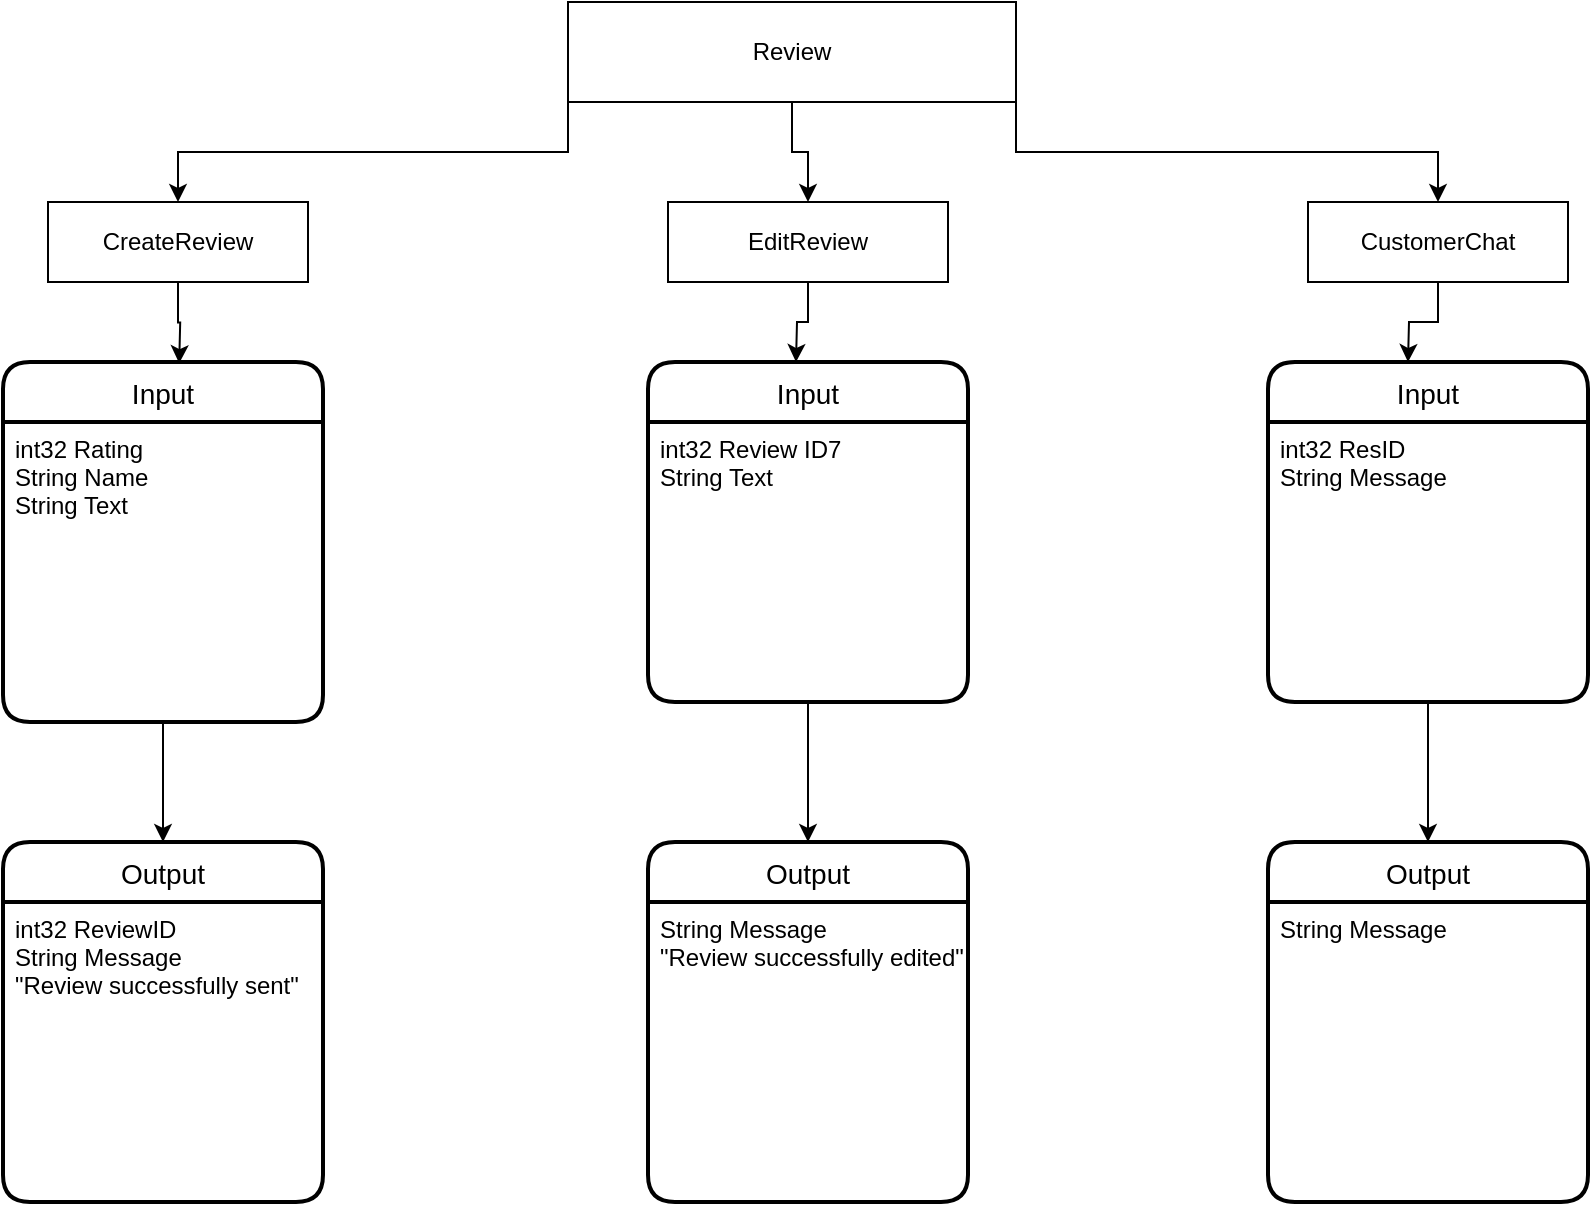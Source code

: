 <mxfile version="20.8.0" type="github">
  <diagram id="yPRYGINcR41YkLkrkWzm" name="Page-1">
    <mxGraphModel dx="1221" dy="668" grid="1" gridSize="10" guides="1" tooltips="1" connect="1" arrows="1" fold="1" page="1" pageScale="1" pageWidth="827" pageHeight="1169" math="0" shadow="0">
      <root>
        <mxCell id="0" />
        <mxCell id="1" parent="0" />
        <mxCell id="BkhquwXq415pxa2naG0l-1" style="edgeStyle=orthogonalEdgeStyle;rounded=0;orthogonalLoop=1;jettySize=auto;html=1;exitX=0.5;exitY=1;exitDx=0;exitDy=0;entryX=0.453;entryY=0.003;entryDx=0;entryDy=0;entryPerimeter=0;" edge="1" parent="1" source="BkhquwXq415pxa2naG0l-2">
          <mxGeometry relative="1" as="geometry">
            <mxPoint x="105.6" y="190.6" as="targetPoint" />
          </mxGeometry>
        </mxCell>
        <mxCell id="BkhquwXq415pxa2naG0l-2" value="CreateReview" style="rounded=0;whiteSpace=wrap;html=1;" vertex="1" parent="1">
          <mxGeometry x="40" y="110" width="130" height="40" as="geometry" />
        </mxCell>
        <mxCell id="BkhquwXq415pxa2naG0l-3" style="edgeStyle=orthogonalEdgeStyle;rounded=0;orthogonalLoop=1;jettySize=auto;html=1;exitX=0.5;exitY=1;exitDx=0;exitDy=0;" edge="1" parent="1" source="BkhquwXq415pxa2naG0l-4">
          <mxGeometry relative="1" as="geometry">
            <mxPoint x="414" y="190" as="targetPoint" />
          </mxGeometry>
        </mxCell>
        <mxCell id="BkhquwXq415pxa2naG0l-4" value="EditReview" style="rounded=0;whiteSpace=wrap;html=1;" vertex="1" parent="1">
          <mxGeometry x="350" y="110" width="140" height="40" as="geometry" />
        </mxCell>
        <mxCell id="BkhquwXq415pxa2naG0l-5" style="edgeStyle=orthogonalEdgeStyle;rounded=0;orthogonalLoop=1;jettySize=auto;html=1;exitX=0.5;exitY=1;exitDx=0;exitDy=0;" edge="1" parent="1" source="BkhquwXq415pxa2naG0l-6">
          <mxGeometry relative="1" as="geometry">
            <mxPoint x="720" y="190" as="targetPoint" />
          </mxGeometry>
        </mxCell>
        <mxCell id="BkhquwXq415pxa2naG0l-6" value="CustomerChat" style="rounded=0;whiteSpace=wrap;html=1;" vertex="1" parent="1">
          <mxGeometry x="670" y="110" width="130" height="40" as="geometry" />
        </mxCell>
        <mxCell id="BkhquwXq415pxa2naG0l-7" style="edgeStyle=orthogonalEdgeStyle;rounded=0;orthogonalLoop=1;jettySize=auto;html=1;exitX=0;exitY=1;exitDx=0;exitDy=0;" edge="1" parent="1" source="BkhquwXq415pxa2naG0l-10" target="BkhquwXq415pxa2naG0l-2">
          <mxGeometry relative="1" as="geometry" />
        </mxCell>
        <mxCell id="BkhquwXq415pxa2naG0l-8" style="edgeStyle=orthogonalEdgeStyle;rounded=0;orthogonalLoop=1;jettySize=auto;html=1;exitX=0.5;exitY=1;exitDx=0;exitDy=0;" edge="1" parent="1" source="BkhquwXq415pxa2naG0l-10" target="BkhquwXq415pxa2naG0l-4">
          <mxGeometry relative="1" as="geometry" />
        </mxCell>
        <mxCell id="BkhquwXq415pxa2naG0l-9" style="edgeStyle=orthogonalEdgeStyle;rounded=0;orthogonalLoop=1;jettySize=auto;html=1;exitX=1;exitY=1;exitDx=0;exitDy=0;" edge="1" parent="1" source="BkhquwXq415pxa2naG0l-10" target="BkhquwXq415pxa2naG0l-6">
          <mxGeometry relative="1" as="geometry" />
        </mxCell>
        <mxCell id="BkhquwXq415pxa2naG0l-10" value="Review" style="rounded=0;whiteSpace=wrap;html=1;" vertex="1" parent="1">
          <mxGeometry x="300" y="10" width="224" height="50" as="geometry" />
        </mxCell>
        <mxCell id="BkhquwXq415pxa2naG0l-11" value="Input" style="swimlane;childLayout=stackLayout;horizontal=1;startSize=30;horizontalStack=0;rounded=1;fontSize=14;fontStyle=0;strokeWidth=2;resizeParent=0;resizeLast=1;shadow=0;dashed=0;align=center;" vertex="1" parent="1">
          <mxGeometry x="17.5" y="190" width="160" height="180" as="geometry" />
        </mxCell>
        <mxCell id="BkhquwXq415pxa2naG0l-12" value="int32 Rating&#xa;String Name&#xa;String Text" style="align=left;strokeColor=none;fillColor=none;spacingLeft=4;fontSize=12;verticalAlign=top;resizable=0;rotatable=0;part=1;" vertex="1" parent="BkhquwXq415pxa2naG0l-11">
          <mxGeometry y="30" width="160" height="150" as="geometry" />
        </mxCell>
        <mxCell id="BkhquwXq415pxa2naG0l-13" value="Input" style="swimlane;childLayout=stackLayout;horizontal=1;startSize=30;horizontalStack=0;rounded=1;fontSize=14;fontStyle=0;strokeWidth=2;resizeParent=0;resizeLast=1;shadow=0;dashed=0;align=center;" vertex="1" parent="1">
          <mxGeometry x="340" y="190" width="160" height="170" as="geometry" />
        </mxCell>
        <mxCell id="BkhquwXq415pxa2naG0l-14" value="int32 Review ID7&#xa;String Text" style="align=left;strokeColor=none;fillColor=none;spacingLeft=4;fontSize=12;verticalAlign=top;resizable=0;rotatable=0;part=1;" vertex="1" parent="BkhquwXq415pxa2naG0l-13">
          <mxGeometry y="30" width="160" height="140" as="geometry" />
        </mxCell>
        <mxCell id="BkhquwXq415pxa2naG0l-15" value="Input" style="swimlane;childLayout=stackLayout;horizontal=1;startSize=30;horizontalStack=0;rounded=1;fontSize=14;fontStyle=0;strokeWidth=2;resizeParent=0;resizeLast=1;shadow=0;dashed=0;align=center;" vertex="1" parent="1">
          <mxGeometry x="650" y="190" width="160" height="170" as="geometry" />
        </mxCell>
        <mxCell id="BkhquwXq415pxa2naG0l-16" value="int32 ResID&#xa;String Message" style="align=left;strokeColor=none;fillColor=none;spacingLeft=4;fontSize=12;verticalAlign=top;resizable=0;rotatable=0;part=1;" vertex="1" parent="BkhquwXq415pxa2naG0l-15">
          <mxGeometry y="30" width="160" height="140" as="geometry" />
        </mxCell>
        <mxCell id="BkhquwXq415pxa2naG0l-17" value="Output" style="swimlane;childLayout=stackLayout;horizontal=1;startSize=30;horizontalStack=0;rounded=1;fontSize=14;fontStyle=0;strokeWidth=2;resizeParent=0;resizeLast=1;shadow=0;dashed=0;align=center;" vertex="1" parent="1">
          <mxGeometry x="17.5" y="430" width="160" height="180" as="geometry" />
        </mxCell>
        <mxCell id="BkhquwXq415pxa2naG0l-18" value="int32 ReviewID&#xa;String Message&#xa;&quot;Review successfully sent&quot;" style="align=left;strokeColor=none;fillColor=none;spacingLeft=4;fontSize=12;verticalAlign=top;resizable=0;rotatable=0;part=1;" vertex="1" parent="BkhquwXq415pxa2naG0l-17">
          <mxGeometry y="30" width="160" height="150" as="geometry" />
        </mxCell>
        <mxCell id="BkhquwXq415pxa2naG0l-19" value="Output" style="swimlane;childLayout=stackLayout;horizontal=1;startSize=30;horizontalStack=0;rounded=1;fontSize=14;fontStyle=0;strokeWidth=2;resizeParent=0;resizeLast=1;shadow=0;dashed=0;align=center;" vertex="1" parent="1">
          <mxGeometry x="340" y="430" width="160" height="180" as="geometry" />
        </mxCell>
        <mxCell id="BkhquwXq415pxa2naG0l-20" value="String Message&#xa;&quot;Review successfully edited&quot;" style="align=left;strokeColor=none;fillColor=none;spacingLeft=4;fontSize=12;verticalAlign=top;resizable=0;rotatable=0;part=1;" vertex="1" parent="BkhquwXq415pxa2naG0l-19">
          <mxGeometry y="30" width="160" height="150" as="geometry" />
        </mxCell>
        <mxCell id="BkhquwXq415pxa2naG0l-21" value="Output" style="swimlane;childLayout=stackLayout;horizontal=1;startSize=30;horizontalStack=0;rounded=1;fontSize=14;fontStyle=0;strokeWidth=2;resizeParent=0;resizeLast=1;shadow=0;dashed=0;align=center;" vertex="1" parent="1">
          <mxGeometry x="650" y="430" width="160" height="180" as="geometry" />
        </mxCell>
        <mxCell id="BkhquwXq415pxa2naG0l-22" value="String Message" style="align=left;strokeColor=none;fillColor=none;spacingLeft=4;fontSize=12;verticalAlign=top;resizable=0;rotatable=0;part=1;" vertex="1" parent="BkhquwXq415pxa2naG0l-21">
          <mxGeometry y="30" width="160" height="150" as="geometry" />
        </mxCell>
        <mxCell id="BkhquwXq415pxa2naG0l-23" style="edgeStyle=orthogonalEdgeStyle;rounded=0;orthogonalLoop=1;jettySize=auto;html=1;exitX=0.5;exitY=1;exitDx=0;exitDy=0;entryX=0.5;entryY=0;entryDx=0;entryDy=0;" edge="1" parent="1" source="BkhquwXq415pxa2naG0l-12" target="BkhquwXq415pxa2naG0l-17">
          <mxGeometry relative="1" as="geometry" />
        </mxCell>
        <mxCell id="BkhquwXq415pxa2naG0l-24" style="edgeStyle=orthogonalEdgeStyle;rounded=0;orthogonalLoop=1;jettySize=auto;html=1;exitX=0.5;exitY=1;exitDx=0;exitDy=0;entryX=0.5;entryY=0;entryDx=0;entryDy=0;" edge="1" parent="1" source="BkhquwXq415pxa2naG0l-14" target="BkhquwXq415pxa2naG0l-19">
          <mxGeometry relative="1" as="geometry" />
        </mxCell>
        <mxCell id="BkhquwXq415pxa2naG0l-25" style="edgeStyle=orthogonalEdgeStyle;rounded=0;orthogonalLoop=1;jettySize=auto;html=1;exitX=0.5;exitY=1;exitDx=0;exitDy=0;entryX=0.5;entryY=0;entryDx=0;entryDy=0;" edge="1" parent="1" source="BkhquwXq415pxa2naG0l-16" target="BkhquwXq415pxa2naG0l-21">
          <mxGeometry relative="1" as="geometry" />
        </mxCell>
      </root>
    </mxGraphModel>
  </diagram>
</mxfile>
